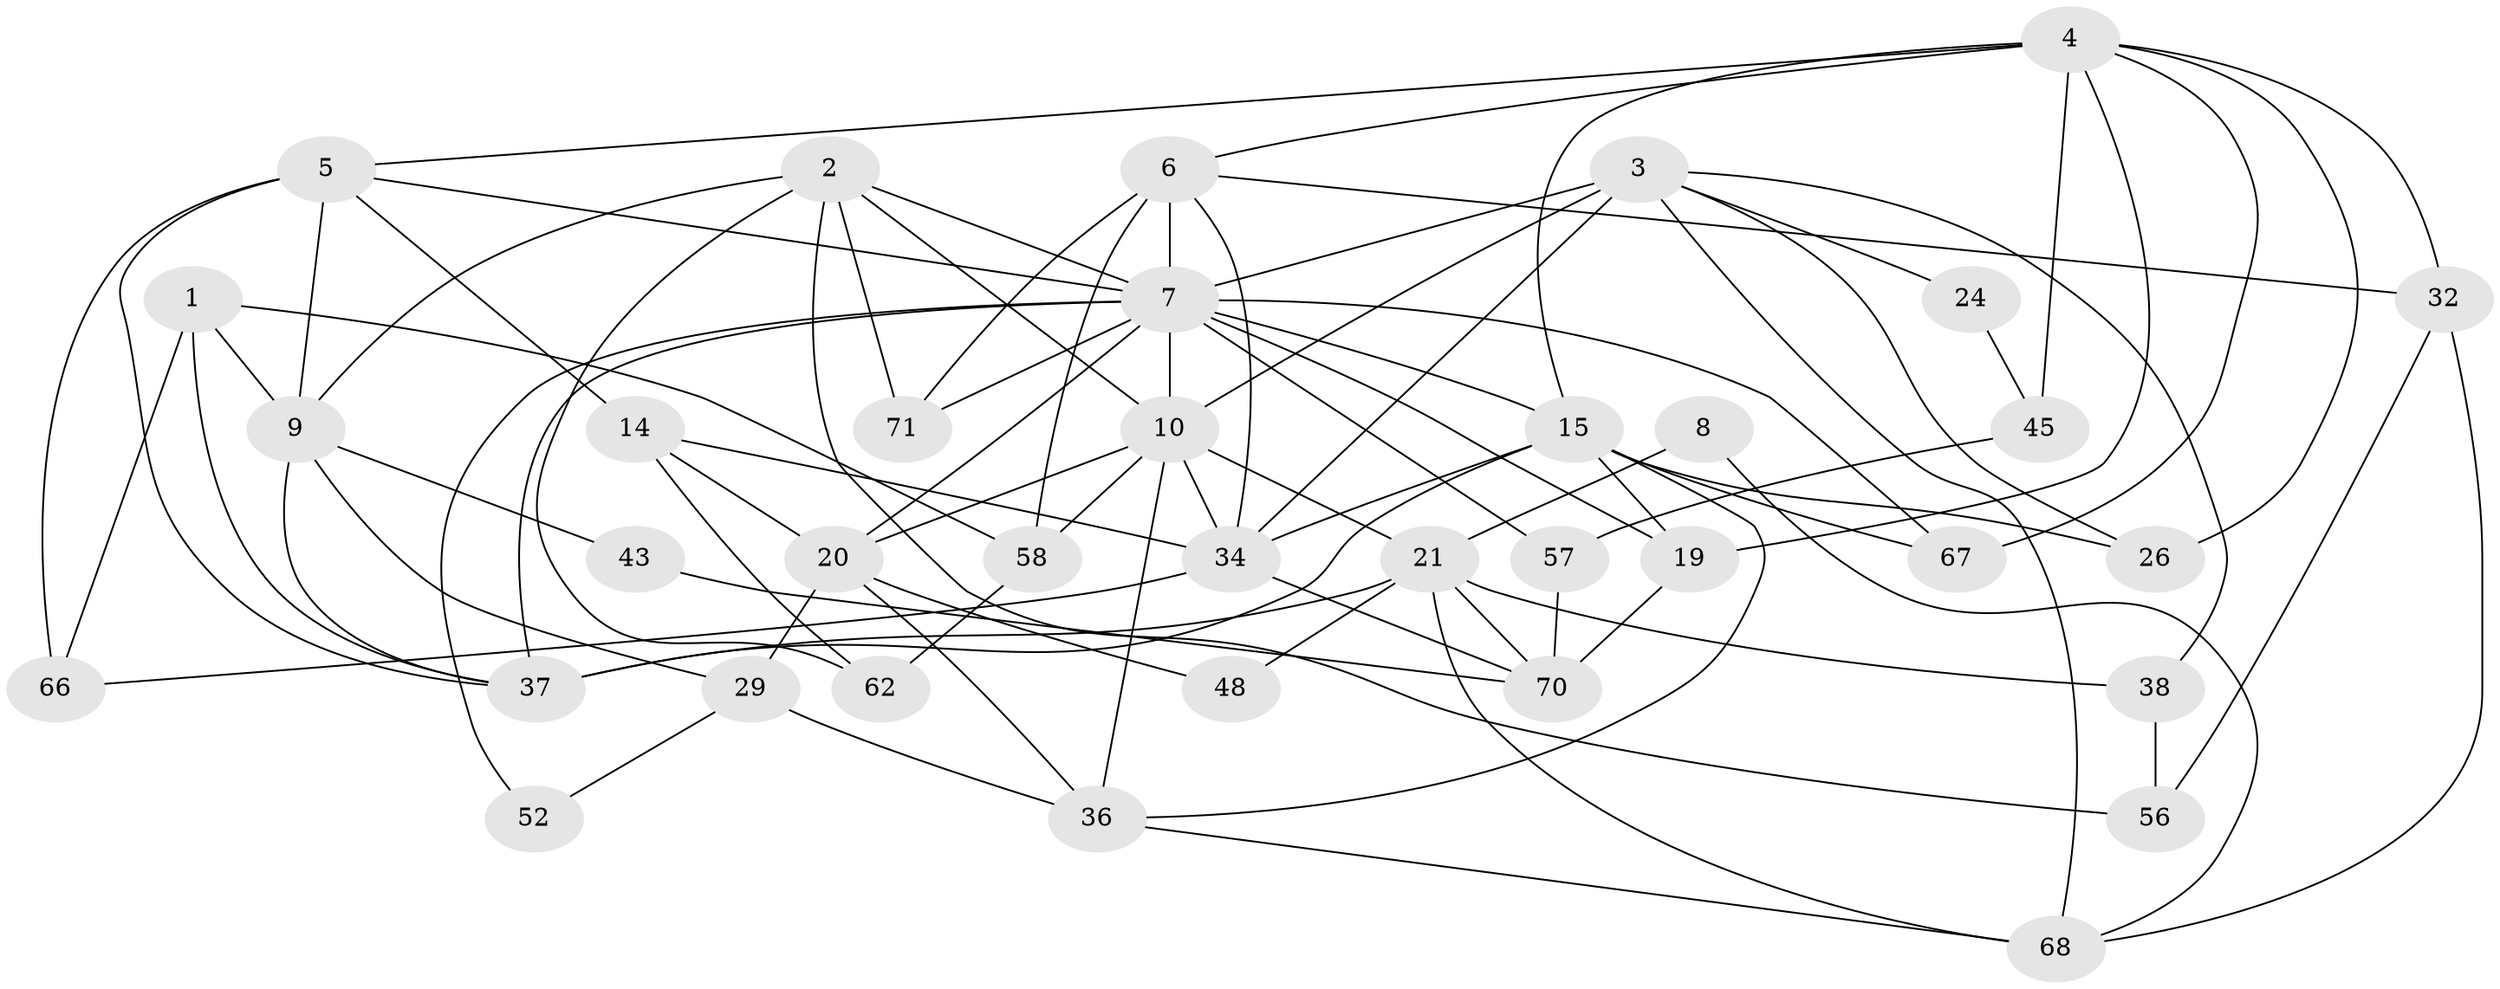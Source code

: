 // original degree distribution, {2: 0.1917808219178082, 5: 0.1780821917808219, 4: 0.273972602739726, 3: 0.2191780821917808, 10: 0.0136986301369863, 6: 0.0684931506849315, 7: 0.0273972602739726, 8: 0.0136986301369863, 9: 0.0136986301369863}
// Generated by graph-tools (version 1.1) at 2025/18/03/04/25 18:18:45]
// undirected, 36 vertices, 85 edges
graph export_dot {
graph [start="1"]
  node [color=gray90,style=filled];
  1 [super="+16"];
  2 [super="+31+25"];
  3 [super="+17"];
  4 [super="+12+22"];
  5 [super="+28"];
  6 [super="+42+30"];
  7 [super="+13+11"];
  8;
  9 [super="+69+54"];
  10 [super="+61"];
  14 [super="+27"];
  15 [super="+18+72+41"];
  19 [super="+60"];
  20 [super="+35+53"];
  21;
  24;
  26 [super="+51"];
  29 [super="+49"];
  32 [super="+59"];
  34 [super="+47+55"];
  36 [super="+40"];
  37 [super="+44"];
  38;
  43;
  45;
  48;
  52;
  56;
  57;
  58;
  62;
  66;
  67;
  68;
  70;
  71;
  1 -- 66;
  1 -- 58;
  1 -- 37;
  1 -- 9;
  2 -- 71;
  2 -- 9 [weight=2];
  2 -- 56;
  2 -- 10;
  2 -- 62;
  2 -- 7 [weight=2];
  3 -- 38;
  3 -- 10;
  3 -- 34;
  3 -- 68;
  3 -- 7 [weight=2];
  3 -- 24;
  3 -- 26;
  4 -- 45;
  4 -- 15;
  4 -- 5;
  4 -- 67;
  4 -- 32;
  4 -- 19;
  4 -- 6 [weight=2];
  4 -- 26;
  5 -- 66;
  5 -- 37;
  5 -- 14;
  5 -- 7;
  5 -- 9;
  6 -- 71 [weight=3];
  6 -- 32;
  6 -- 34;
  6 -- 7;
  6 -- 58;
  7 -- 67;
  7 -- 37 [weight=3];
  7 -- 71;
  7 -- 10 [weight=2];
  7 -- 52;
  7 -- 57;
  7 -- 20 [weight=3];
  7 -- 15;
  7 -- 19;
  8 -- 68;
  8 -- 21;
  9 -- 43;
  9 -- 37 [weight=2];
  9 -- 29;
  10 -- 58;
  10 -- 34 [weight=2];
  10 -- 21;
  10 -- 20;
  10 -- 36;
  14 -- 62;
  14 -- 20 [weight=2];
  14 -- 34;
  15 -- 19;
  15 -- 34 [weight=2];
  15 -- 67 [weight=2];
  15 -- 36;
  15 -- 37 [weight=2];
  15 -- 26;
  19 -- 70 [weight=2];
  20 -- 48;
  20 -- 36;
  20 -- 29;
  21 -- 70;
  21 -- 38;
  21 -- 48;
  21 -- 68;
  21 -- 37;
  24 -- 45;
  29 -- 36 [weight=2];
  29 -- 52;
  32 -- 68;
  32 -- 56;
  34 -- 66;
  34 -- 70;
  36 -- 68;
  38 -- 56;
  43 -- 70;
  45 -- 57;
  57 -- 70;
  58 -- 62;
}
